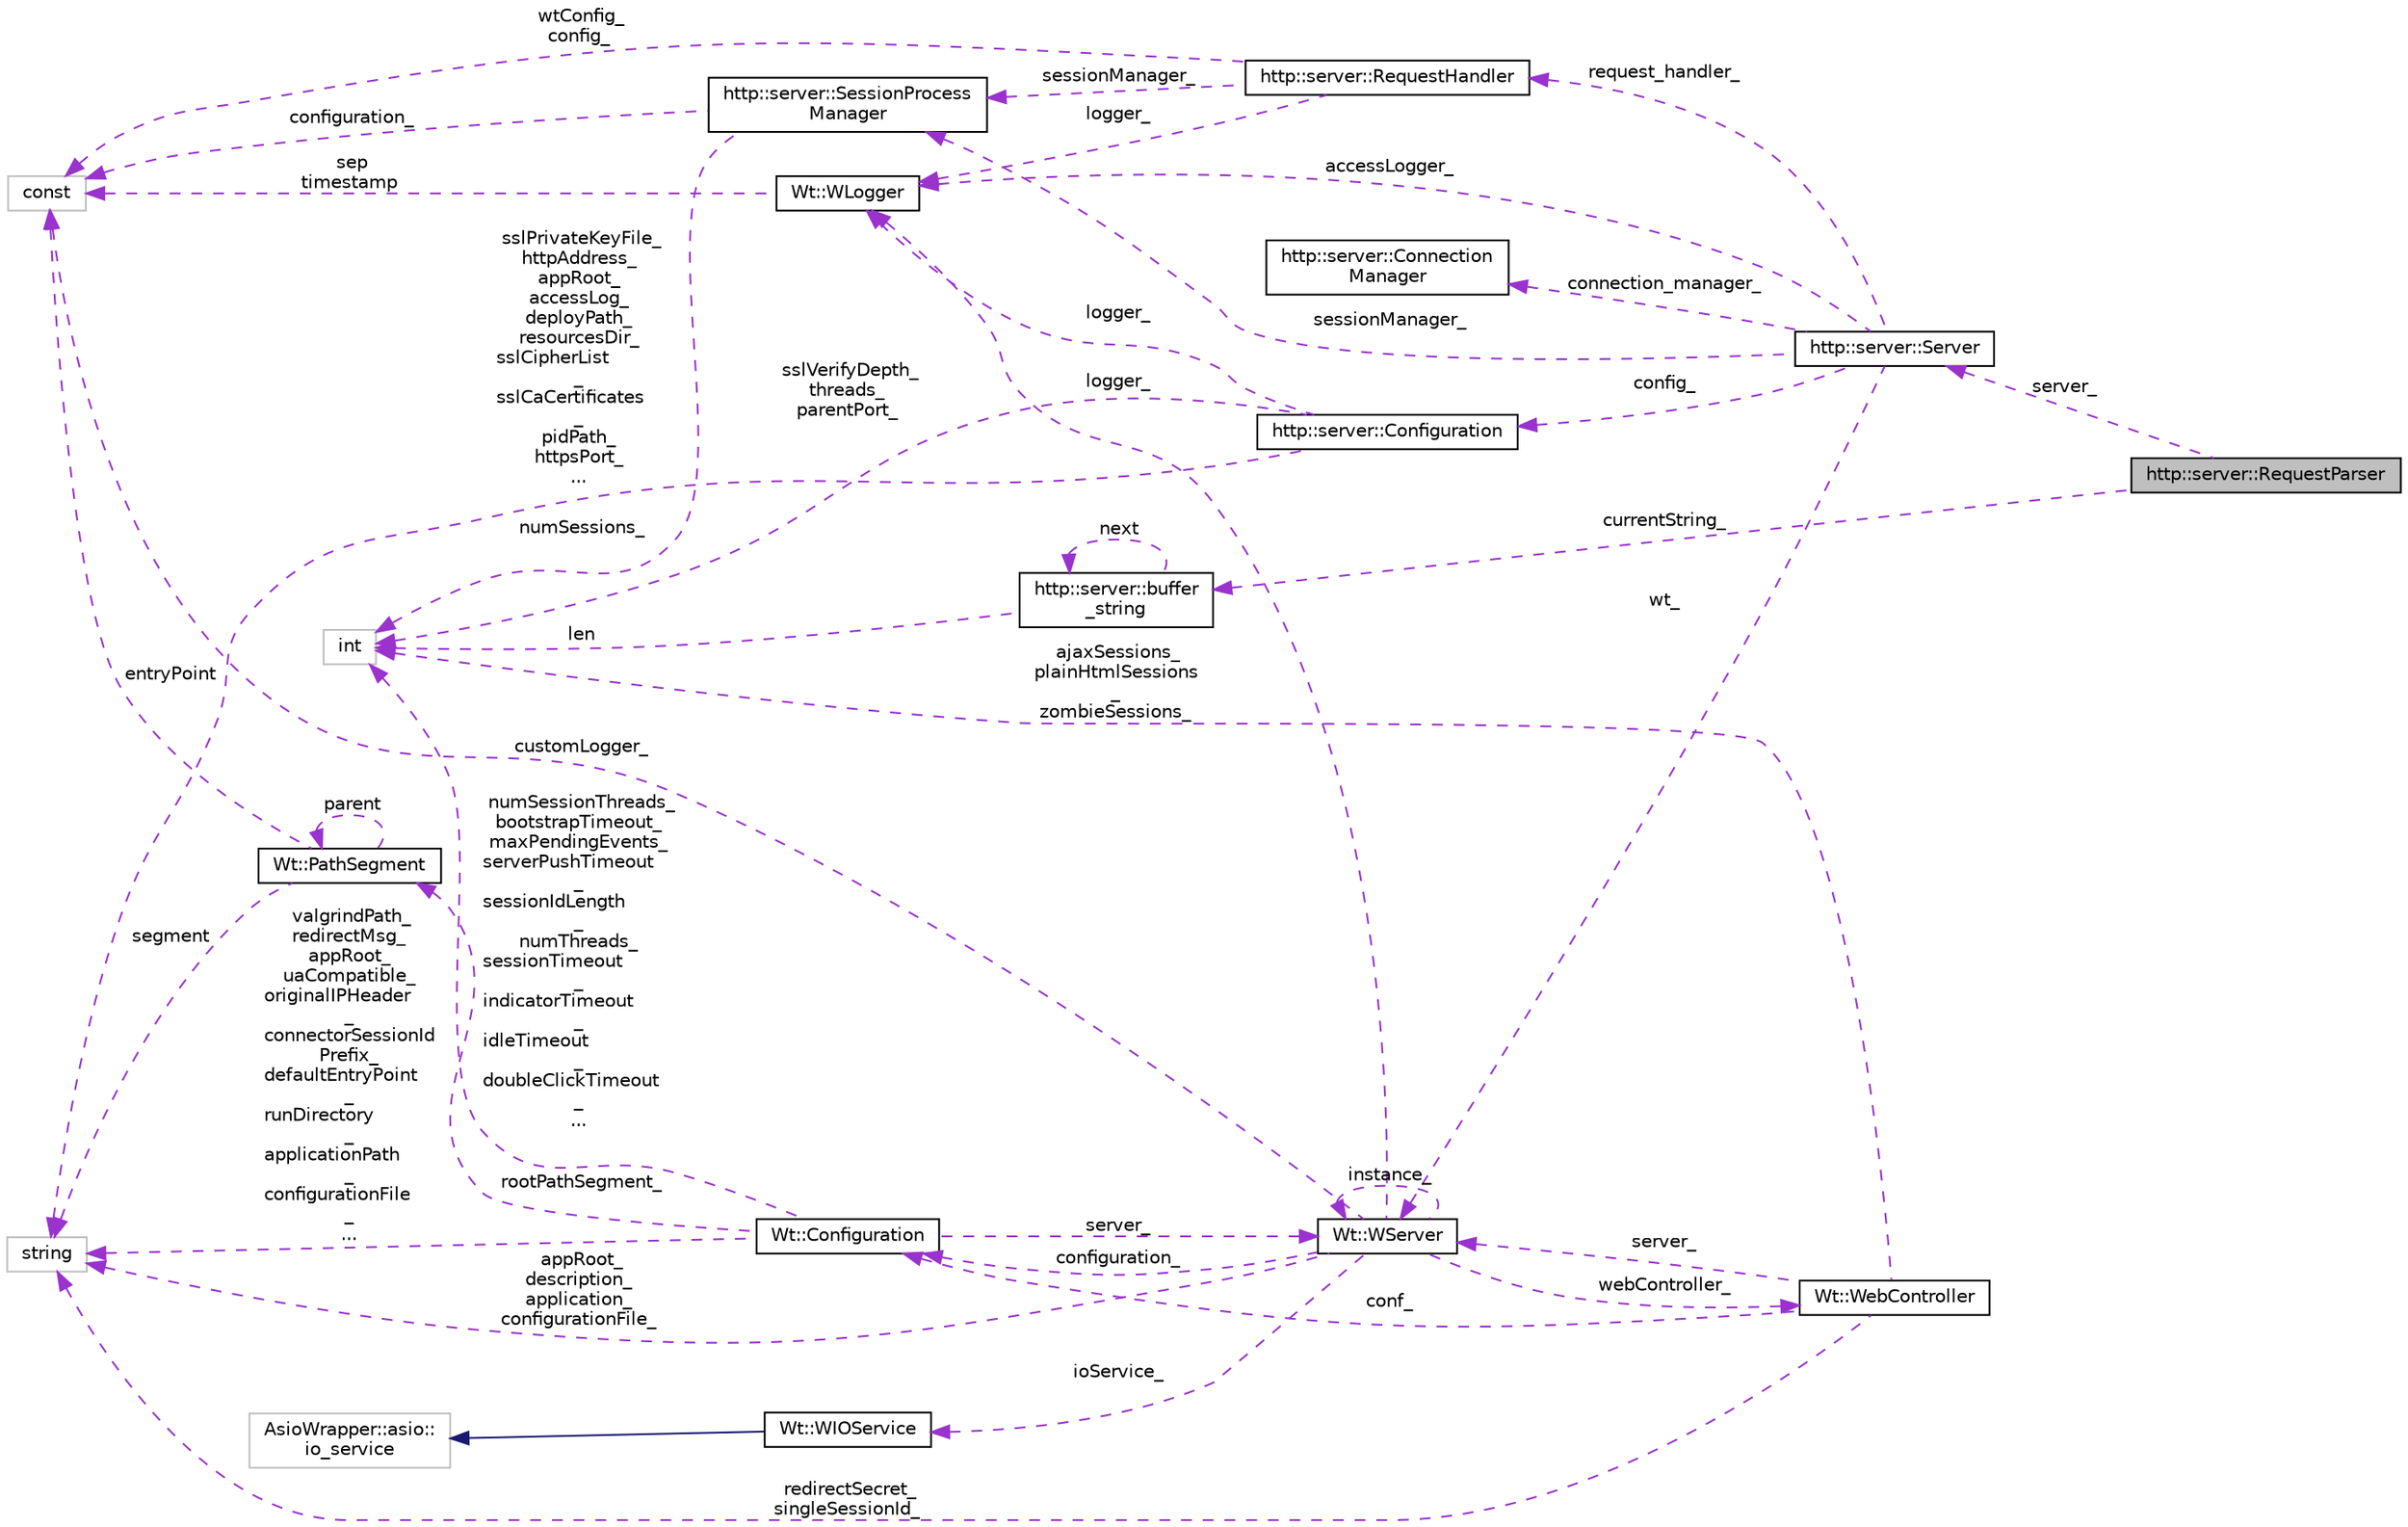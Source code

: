 digraph "http::server::RequestParser"
{
 // LATEX_PDF_SIZE
  edge [fontname="Helvetica",fontsize="10",labelfontname="Helvetica",labelfontsize="10"];
  node [fontname="Helvetica",fontsize="10",shape=record];
  rankdir="LR";
  Node1 [label="http::server::RequestParser",height=0.2,width=0.4,color="black", fillcolor="grey75", style="filled", fontcolor="black",tooltip="Parser for incoming requests."];
  Node2 -> Node1 [dir="back",color="darkorchid3",fontsize="10",style="dashed",label=" server_" ,fontname="Helvetica"];
  Node2 [label="http::server::Server",height=0.2,width=0.4,color="black", fillcolor="white", style="filled",URL="$classhttp_1_1server_1_1Server.html",tooltip="The top-level class of the HTTP server."];
  Node3 -> Node2 [dir="back",color="darkorchid3",fontsize="10",style="dashed",label=" request_handler_" ,fontname="Helvetica"];
  Node3 [label="http::server::RequestHandler",height=0.2,width=0.4,color="black", fillcolor="white", style="filled",URL="$classhttp_1_1server_1_1RequestHandler.html",tooltip="The common handler for all incoming requests."];
  Node4 -> Node3 [dir="back",color="darkorchid3",fontsize="10",style="dashed",label=" sessionManager_" ,fontname="Helvetica"];
  Node4 [label="http::server::SessionProcess\lManager",height=0.2,width=0.4,color="black", fillcolor="white", style="filled",URL="$classhttp_1_1server_1_1SessionProcessManager.html",tooltip="For dedicated processes: maps session ids to child processes and their sockets."];
  Node5 -> Node4 [dir="back",color="darkorchid3",fontsize="10",style="dashed",label=" numSessions_" ,fontname="Helvetica"];
  Node5 [label="int",height=0.2,width=0.4,color="grey75", fillcolor="white", style="filled",tooltip=" "];
  Node6 -> Node4 [dir="back",color="darkorchid3",fontsize="10",style="dashed",label=" configuration_" ,fontname="Helvetica"];
  Node6 [label="const",height=0.2,width=0.4,color="grey75", fillcolor="white", style="filled",tooltip=" "];
  Node7 -> Node3 [dir="back",color="darkorchid3",fontsize="10",style="dashed",label=" logger_" ,fontname="Helvetica"];
  Node7 [label="Wt::WLogger",height=0.2,width=0.4,color="black", fillcolor="white", style="filled",URL="$classWt_1_1WLogger.html",tooltip="A simple logging class."];
  Node6 -> Node7 [dir="back",color="darkorchid3",fontsize="10",style="dashed",label=" sep\ntimestamp" ,fontname="Helvetica"];
  Node6 -> Node3 [dir="back",color="darkorchid3",fontsize="10",style="dashed",label=" wtConfig_\nconfig_" ,fontname="Helvetica"];
  Node4 -> Node2 [dir="back",color="darkorchid3",fontsize="10",style="dashed",label=" sessionManager_" ,fontname="Helvetica"];
  Node7 -> Node2 [dir="back",color="darkorchid3",fontsize="10",style="dashed",label=" accessLogger_" ,fontname="Helvetica"];
  Node8 -> Node2 [dir="back",color="darkorchid3",fontsize="10",style="dashed",label=" connection_manager_" ,fontname="Helvetica"];
  Node8 [label="http::server::Connection\lManager",height=0.2,width=0.4,color="black", fillcolor="white", style="filled",URL="$classhttp_1_1server_1_1ConnectionManager.html",tooltip=" "];
  Node9 -> Node2 [dir="back",color="darkorchid3",fontsize="10",style="dashed",label=" wt_" ,fontname="Helvetica"];
  Node9 [label="Wt::WServer",height=0.2,width=0.4,color="black", fillcolor="white", style="filled",URL="$classWt_1_1WServer.html",tooltip="A class encapsulating a web application server."];
  Node10 -> Node9 [dir="back",color="darkorchid3",fontsize="10",style="dashed",label=" ioService_" ,fontname="Helvetica"];
  Node10 [label="Wt::WIOService",height=0.2,width=0.4,color="black", fillcolor="white", style="filled",URL="$classWt_1_1WIOService.html",tooltip="An I/O service."];
  Node11 -> Node10 [dir="back",color="midnightblue",fontsize="10",style="solid",fontname="Helvetica"];
  Node11 [label="AsioWrapper::asio::\lio_service",height=0.2,width=0.4,color="grey75", fillcolor="white", style="filled",tooltip=" "];
  Node12 -> Node9 [dir="back",color="darkorchid3",fontsize="10",style="dashed",label=" configuration_" ,fontname="Helvetica"];
  Node12 [label="Wt::Configuration",height=0.2,width=0.4,color="black", fillcolor="white", style="filled",URL="$classWt_1_1Configuration.html",tooltip=" "];
  Node13 -> Node12 [dir="back",color="darkorchid3",fontsize="10",style="dashed",label=" rootPathSegment_" ,fontname="Helvetica"];
  Node13 [label="Wt::PathSegment",height=0.2,width=0.4,color="black", fillcolor="white", style="filled",URL="$structWt_1_1PathSegment.html",tooltip=" "];
  Node13 -> Node13 [dir="back",color="darkorchid3",fontsize="10",style="dashed",label=" parent" ,fontname="Helvetica"];
  Node14 -> Node13 [dir="back",color="darkorchid3",fontsize="10",style="dashed",label=" segment" ,fontname="Helvetica"];
  Node14 [label="string",height=0.2,width=0.4,color="grey75", fillcolor="white", style="filled",tooltip=" "];
  Node6 -> Node13 [dir="back",color="darkorchid3",fontsize="10",style="dashed",label=" entryPoint" ,fontname="Helvetica"];
  Node9 -> Node12 [dir="back",color="darkorchid3",fontsize="10",style="dashed",label=" server_" ,fontname="Helvetica"];
  Node5 -> Node12 [dir="back",color="darkorchid3",fontsize="10",style="dashed",label=" numSessionThreads_\nbootstrapTimeout_\nmaxPendingEvents_\nserverPushTimeout\l_\nsessionIdLength\l_\nnumThreads_\nsessionTimeout\l_\nindicatorTimeout\l_\nidleTimeout\l_\ndoubleClickTimeout\l_\n..." ,fontname="Helvetica"];
  Node14 -> Node12 [dir="back",color="darkorchid3",fontsize="10",style="dashed",label=" valgrindPath_\nredirectMsg_\nappRoot_\nuaCompatible_\noriginalIPHeader\l_\nconnectorSessionId\lPrefix_\ndefaultEntryPoint\l_\nrunDirectory\l_\napplicationPath\l_\nconfigurationFile\l_\n..." ,fontname="Helvetica"];
  Node7 -> Node9 [dir="back",color="darkorchid3",fontsize="10",style="dashed",label=" logger_" ,fontname="Helvetica"];
  Node9 -> Node9 [dir="back",color="darkorchid3",fontsize="10",style="dashed",label=" instance_" ,fontname="Helvetica"];
  Node15 -> Node9 [dir="back",color="darkorchid3",fontsize="10",style="dashed",label=" webController_" ,fontname="Helvetica"];
  Node15 [label="Wt::WebController",height=0.2,width=0.4,color="black", fillcolor="white", style="filled",URL="$classWt_1_1WebController.html",tooltip=" "];
  Node12 -> Node15 [dir="back",color="darkorchid3",fontsize="10",style="dashed",label=" conf_" ,fontname="Helvetica"];
  Node9 -> Node15 [dir="back",color="darkorchid3",fontsize="10",style="dashed",label=" server_" ,fontname="Helvetica"];
  Node5 -> Node15 [dir="back",color="darkorchid3",fontsize="10",style="dashed",label=" ajaxSessions_\nplainHtmlSessions\l_\nzombieSessions_" ,fontname="Helvetica"];
  Node14 -> Node15 [dir="back",color="darkorchid3",fontsize="10",style="dashed",label=" redirectSecret_\nsingleSessionId_" ,fontname="Helvetica"];
  Node14 -> Node9 [dir="back",color="darkorchid3",fontsize="10",style="dashed",label=" appRoot_\ndescription_\napplication_\nconfigurationFile_" ,fontname="Helvetica"];
  Node6 -> Node9 [dir="back",color="darkorchid3",fontsize="10",style="dashed",label=" customLogger_" ,fontname="Helvetica"];
  Node16 -> Node2 [dir="back",color="darkorchid3",fontsize="10",style="dashed",label=" config_" ,fontname="Helvetica"];
  Node16 [label="http::server::Configuration",height=0.2,width=0.4,color="black", fillcolor="white", style="filled",URL="$classhttp_1_1server_1_1Configuration.html",tooltip=" "];
  Node7 -> Node16 [dir="back",color="darkorchid3",fontsize="10",style="dashed",label=" logger_" ,fontname="Helvetica"];
  Node5 -> Node16 [dir="back",color="darkorchid3",fontsize="10",style="dashed",label=" sslVerifyDepth_\nthreads_\nparentPort_" ,fontname="Helvetica"];
  Node14 -> Node16 [dir="back",color="darkorchid3",fontsize="10",style="dashed",label=" sslPrivateKeyFile_\nhttpAddress_\nappRoot_\naccessLog_\ndeployPath_\nresourcesDir_\nsslCipherList\l_\nsslCaCertificates\l_\npidPath_\nhttpsPort_\n..." ,fontname="Helvetica"];
  Node17 -> Node1 [dir="back",color="darkorchid3",fontsize="10",style="dashed",label=" currentString_" ,fontname="Helvetica"];
  Node17 [label="http::server::buffer\l_string",height=0.2,width=0.4,color="black", fillcolor="white", style="filled",URL="$structhttp_1_1server_1_1buffer__string.html",tooltip=" "];
  Node5 -> Node17 [dir="back",color="darkorchid3",fontsize="10",style="dashed",label=" len" ,fontname="Helvetica"];
  Node17 -> Node17 [dir="back",color="darkorchid3",fontsize="10",style="dashed",label=" next" ,fontname="Helvetica"];
}
